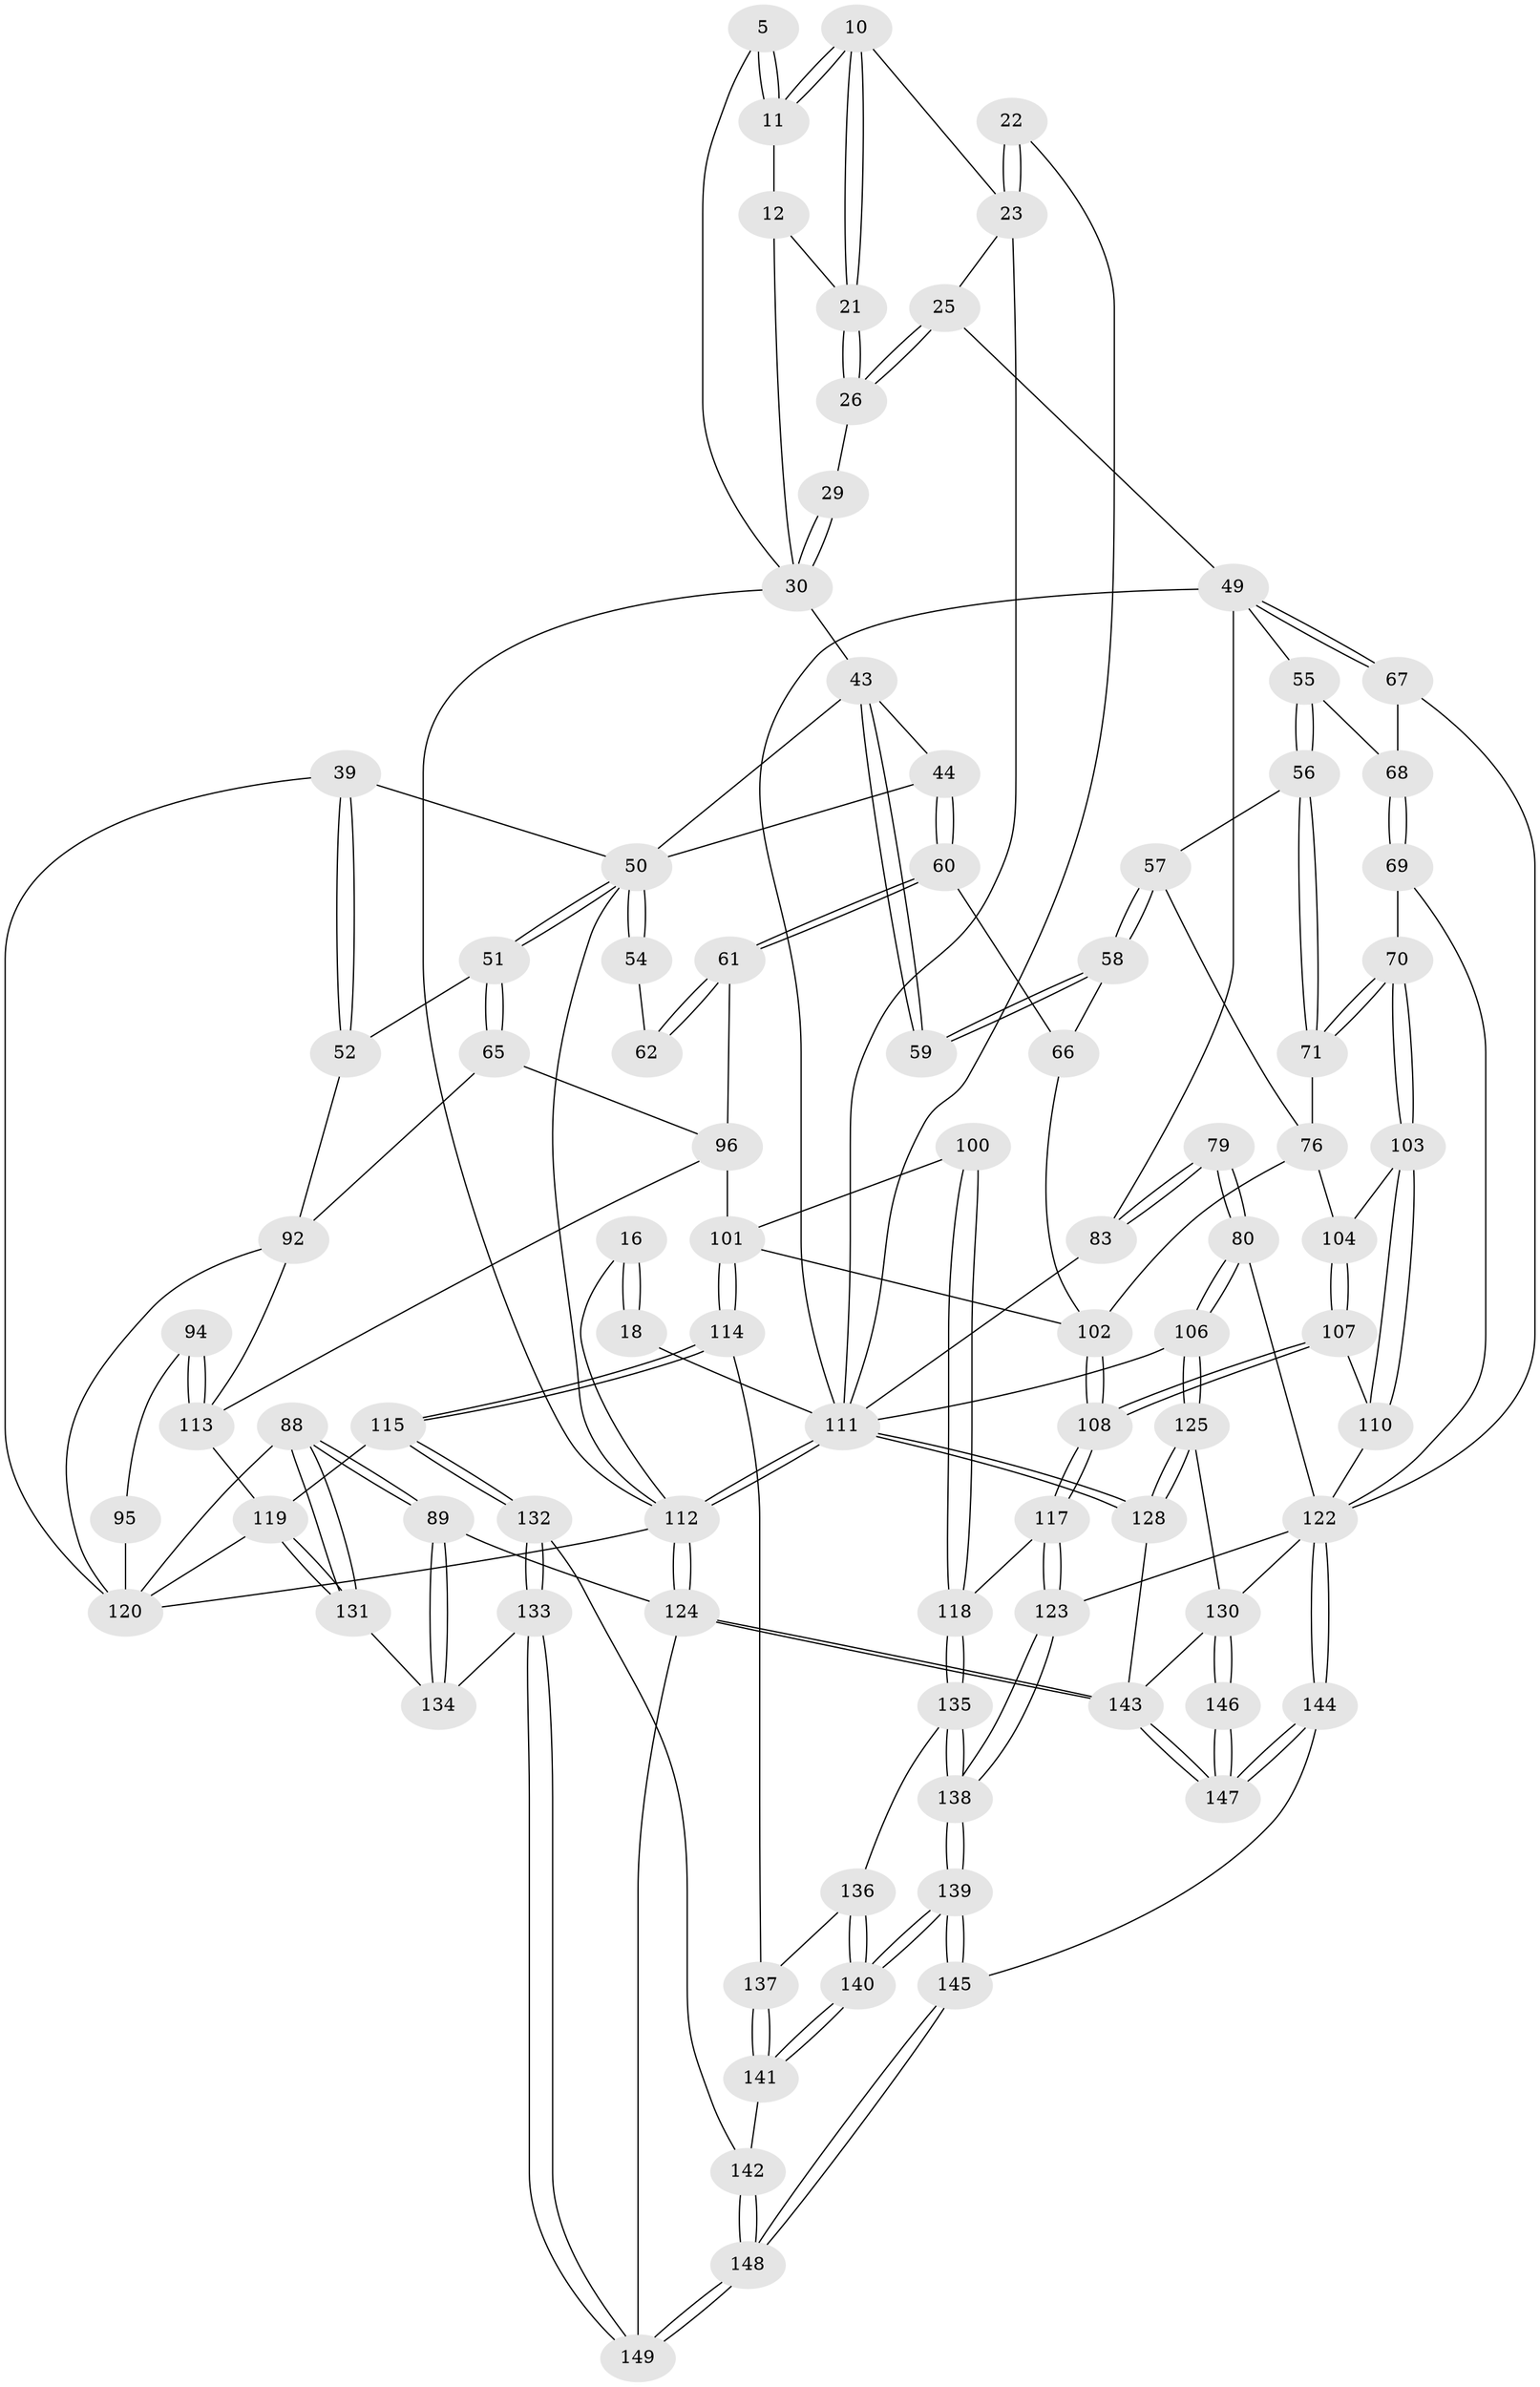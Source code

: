 // original degree distribution, {3: 0.013422818791946308, 5: 0.4563758389261745, 4: 0.2751677852348993, 6: 0.2550335570469799}
// Generated by graph-tools (version 1.1) at 2025/06/03/04/25 22:06:54]
// undirected, 89 vertices, 211 edges
graph export_dot {
graph [start="1"]
  node [color=gray90,style=filled];
  5 [pos="+0.5876641372959642+0"];
  10 [pos="+0.7357512094237554+0.07183174089690042"];
  11 [pos="+0.5881788092428584+0"];
  12 [pos="+0.5821775115363059+0"];
  16 [pos="+1+0.15600660851168602"];
  18 [pos="+0.9691434205443653+0.187228036153779",super="+15"];
  21 [pos="+0.6356357561243917+0.11579404638049366"];
  22 [pos="+0.8342964784867772+0.1908868729035608"];
  23 [pos="+0.7367147808940779+0.2198753570162024",super="+9+8"];
  25 [pos="+0.6888423693406179+0.25624624044814587",super="+24"];
  26 [pos="+0.6406195369814254+0.2333748794335741"];
  29 [pos="+0.49438250680267254+0.24696420257871182"];
  30 [pos="+0.4915644673159529+0.24980595277675108",super="+27+14+13"];
  39 [pos="+0.12045235228609984+0.3039874205107175"];
  43 [pos="+0.2948367216885925+0.3927100378661709",super="+42"];
  44 [pos="+0.28132090273121535+0.405958511347728"];
  49 [pos="+0.8908760804623533+0.42842360924735096",super="+46+47"];
  50 [pos="+0.13291293485732908+0.42288060881762474",super="+45"];
  51 [pos="+0.1201421444311534+0.4593120894646449"];
  52 [pos="+0+0.4393636282955299"];
  54 [pos="+0.20306475301611945+0.39589389213371573",super="+53"];
  55 [pos="+0.674918875833554+0.41519741082743533"];
  56 [pos="+0.6720442271884054+0.4183094529148608"];
  57 [pos="+0.512707078107122+0.44507151695956426"];
  58 [pos="+0.4628759598809253+0.383069470438215"];
  59 [pos="+0.4562067851007659+0.3423576072366349"];
  60 [pos="+0.28216668640508474+0.413817202003159"];
  61 [pos="+0.24457228290878766+0.4740988847228775"];
  62 [pos="+0.22667046065948673+0.4389959414156063"];
  65 [pos="+0.14156902032170718+0.4916651953125829"];
  66 [pos="+0.36709935561010704+0.4636932694766274"];
  67 [pos="+0.8288356603546322+0.5001247539509628"];
  68 [pos="+0.7462711713519393+0.47447722796560865"];
  69 [pos="+0.7310363643798984+0.5839445162228298"];
  70 [pos="+0.6829348136467663+0.5676256733421905"];
  71 [pos="+0.6683104916640586+0.5334141121947549"];
  76 [pos="+0.5103422132551175+0.5270874879104824",super="+75"];
  79 [pos="+0.9006545831454412+0.5964094658743272"];
  80 [pos="+0.8271726918883262+0.6688585403710267"];
  83 [pos="+0.9550577100498187+0.5796528440300325",super="+78+48"];
  88 [pos="+0+0.77096052726566"];
  89 [pos="+0+1"];
  92 [pos="+0.06862507698271912+0.5639659651712247",super="+91"];
  94 [pos="+0.03802004163189625+0.6166242098682925"];
  95 [pos="+0+0.6256185245452969"];
  96 [pos="+0.1685871643542876+0.6066328615175484",super="+64+63"];
  100 [pos="+0.3027209996398274+0.7125988718682204"];
  101 [pos="+0.26371349282331347+0.7288630186386275",super="+99"];
  102 [pos="+0.44488969179957766+0.5929123485709324",super="+77"];
  103 [pos="+0.6272478004911494+0.6143355164137237"];
  104 [pos="+0.5104351586564738+0.5271995452442021"];
  106 [pos="+0.8278672245441829+0.669518432096521"];
  107 [pos="+0.5618604112338349+0.6641962910112577"];
  108 [pos="+0.48995733688289056+0.7172507582108998"];
  110 [pos="+0.6129449747944593+0.6514020682790934"];
  111 [pos="+1+0.7410360582519863",super="+105+84"];
  112 [pos="+1+0.7405402136647942",super="+33+28"];
  113 [pos="+0.10802157529240367+0.7420056618751711",super="+97+93"];
  114 [pos="+0.25360168096756264+0.7458407709772542"];
  115 [pos="+0.15961998399943142+0.7867004658008979"];
  117 [pos="+0.4799878205179736+0.7538859277780489"];
  118 [pos="+0.46830289457530655+0.7566469769003573"];
  119 [pos="+0.10464179600873416+0.7572308690854905",super="+116"];
  120 [pos="+0.06530527696168577+0.7330207467189399",super="+87+86"];
  122 [pos="+0.5751855958496732+0.8365721398186275",super="+121"];
  123 [pos="+0.5665014373055027+0.8323055934937825"];
  124 [pos="+1+1",super="+90"];
  125 [pos="+0.8288271107179807+0.6709950270268874"];
  128 [pos="+0.9680449987492817+0.7739442208861972"];
  130 [pos="+0.8604355093655905+0.8764304223017869",super="+127"];
  131 [pos="+0.0072485856015934175+0.804308387278765"];
  132 [pos="+0.13545481673460483+0.8928594634436501"];
  133 [pos="+0.1325736446689253+0.8949356611488533"];
  134 [pos="+0.048298837865080414+0.8778648596733553"];
  135 [pos="+0.4187948063287717+0.8237519952281137"];
  136 [pos="+0.3721553429195336+0.8369266548346126"];
  137 [pos="+0.289780998774604+0.8180713189170605"];
  138 [pos="+0.4170279441755584+0.9311629634189023"];
  139 [pos="+0.3624299167668744+1"];
  140 [pos="+0.35002104712367865+1"];
  141 [pos="+0.29801848737506864+0.9348804834938508"];
  142 [pos="+0.14297132183982905+0.8970547947308033"];
  143 [pos="+1+1",super="+129"];
  144 [pos="+0.48231537983347555+1"];
  145 [pos="+0.387472181983928+1"];
  146 [pos="+0.7813403844449194+0.9886839758204288"];
  147 [pos="+0.8180966481450793+1"];
  148 [pos="+0.34975209090475684+1"];
  149 [pos="+0+1"];
  5 -- 11;
  5 -- 11;
  5 -- 30;
  10 -- 11;
  10 -- 11;
  10 -- 21;
  10 -- 21;
  10 -- 23;
  11 -- 12;
  12 -- 21;
  12 -- 30;
  16 -- 18 [weight=2];
  16 -- 18;
  16 -- 112;
  18 -- 111 [weight=2];
  21 -- 26;
  21 -- 26;
  22 -- 23 [weight=2];
  22 -- 23;
  22 -- 111;
  23 -- 111;
  23 -- 25;
  25 -- 26;
  25 -- 26;
  25 -- 49 [weight=2];
  26 -- 29;
  29 -- 30 [weight=2];
  29 -- 30;
  30 -- 112 [weight=2];
  30 -- 43;
  39 -- 52;
  39 -- 52;
  39 -- 50;
  39 -- 120;
  43 -- 44;
  43 -- 59 [weight=2];
  43 -- 59;
  43 -- 50;
  44 -- 60;
  44 -- 60;
  44 -- 50;
  49 -- 67;
  49 -- 67;
  49 -- 83;
  49 -- 111;
  49 -- 55;
  50 -- 51;
  50 -- 51;
  50 -- 54 [weight=2];
  50 -- 54;
  50 -- 112;
  51 -- 52;
  51 -- 65;
  51 -- 65;
  52 -- 92;
  54 -- 62 [weight=2];
  55 -- 56;
  55 -- 56;
  55 -- 68;
  56 -- 57;
  56 -- 71;
  56 -- 71;
  57 -- 58;
  57 -- 58;
  57 -- 76;
  58 -- 59;
  58 -- 59;
  58 -- 66;
  60 -- 61;
  60 -- 61;
  60 -- 66;
  61 -- 62;
  61 -- 62;
  61 -- 96;
  65 -- 92;
  65 -- 96;
  66 -- 102;
  67 -- 68;
  67 -- 122;
  68 -- 69;
  68 -- 69;
  69 -- 70;
  69 -- 122;
  70 -- 71;
  70 -- 71;
  70 -- 103;
  70 -- 103;
  71 -- 76;
  76 -- 104;
  76 -- 102;
  79 -- 80;
  79 -- 80;
  79 -- 83 [weight=2];
  79 -- 83;
  80 -- 106;
  80 -- 106;
  80 -- 122;
  83 -- 111 [weight=2];
  88 -- 89;
  88 -- 89;
  88 -- 131;
  88 -- 131;
  88 -- 120;
  89 -- 134;
  89 -- 134;
  89 -- 124;
  92 -- 113;
  92 -- 120;
  94 -- 95;
  94 -- 113 [weight=2];
  94 -- 113;
  95 -- 120 [weight=2];
  96 -- 113;
  96 -- 101 [weight=2];
  100 -- 101 [weight=2];
  100 -- 118;
  100 -- 118;
  101 -- 114;
  101 -- 114;
  101 -- 102 [weight=2];
  102 -- 108;
  102 -- 108;
  103 -- 104;
  103 -- 110;
  103 -- 110;
  104 -- 107;
  104 -- 107;
  106 -- 125;
  106 -- 125;
  106 -- 111;
  107 -- 108;
  107 -- 108;
  107 -- 110;
  108 -- 117;
  108 -- 117;
  110 -- 122;
  111 -- 112 [weight=3];
  111 -- 112;
  111 -- 128;
  111 -- 128;
  112 -- 124 [weight=3];
  112 -- 124;
  112 -- 120;
  113 -- 119;
  114 -- 115;
  114 -- 115;
  114 -- 137;
  115 -- 132;
  115 -- 132;
  115 -- 119;
  117 -- 118;
  117 -- 123;
  117 -- 123;
  118 -- 135;
  118 -- 135;
  119 -- 120;
  119 -- 131;
  119 -- 131;
  122 -- 123;
  122 -- 144;
  122 -- 144;
  122 -- 130;
  123 -- 138;
  123 -- 138;
  124 -- 143;
  124 -- 143;
  124 -- 149;
  125 -- 128;
  125 -- 128;
  125 -- 130;
  128 -- 143;
  130 -- 146 [weight=2];
  130 -- 146;
  130 -- 143;
  131 -- 134;
  132 -- 133;
  132 -- 133;
  132 -- 142;
  133 -- 134;
  133 -- 149;
  133 -- 149;
  135 -- 136;
  135 -- 138;
  135 -- 138;
  136 -- 137;
  136 -- 140;
  136 -- 140;
  137 -- 141;
  137 -- 141;
  138 -- 139;
  138 -- 139;
  139 -- 140;
  139 -- 140;
  139 -- 145;
  139 -- 145;
  140 -- 141;
  140 -- 141;
  141 -- 142;
  142 -- 148;
  142 -- 148;
  143 -- 147;
  143 -- 147;
  144 -- 145;
  144 -- 147;
  144 -- 147;
  145 -- 148;
  145 -- 148;
  146 -- 147;
  146 -- 147;
  148 -- 149;
  148 -- 149;
}
